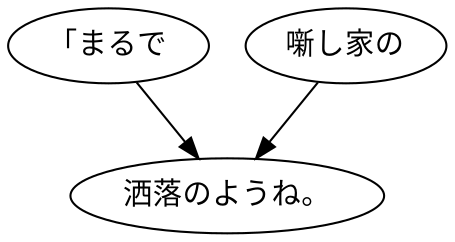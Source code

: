 digraph graph6875 {
	node0 [label="「まるで"];
	node1 [label="噺し家の"];
	node2 [label="洒落のようね。"];
	node0 -> node2;
	node1 -> node2;
}
